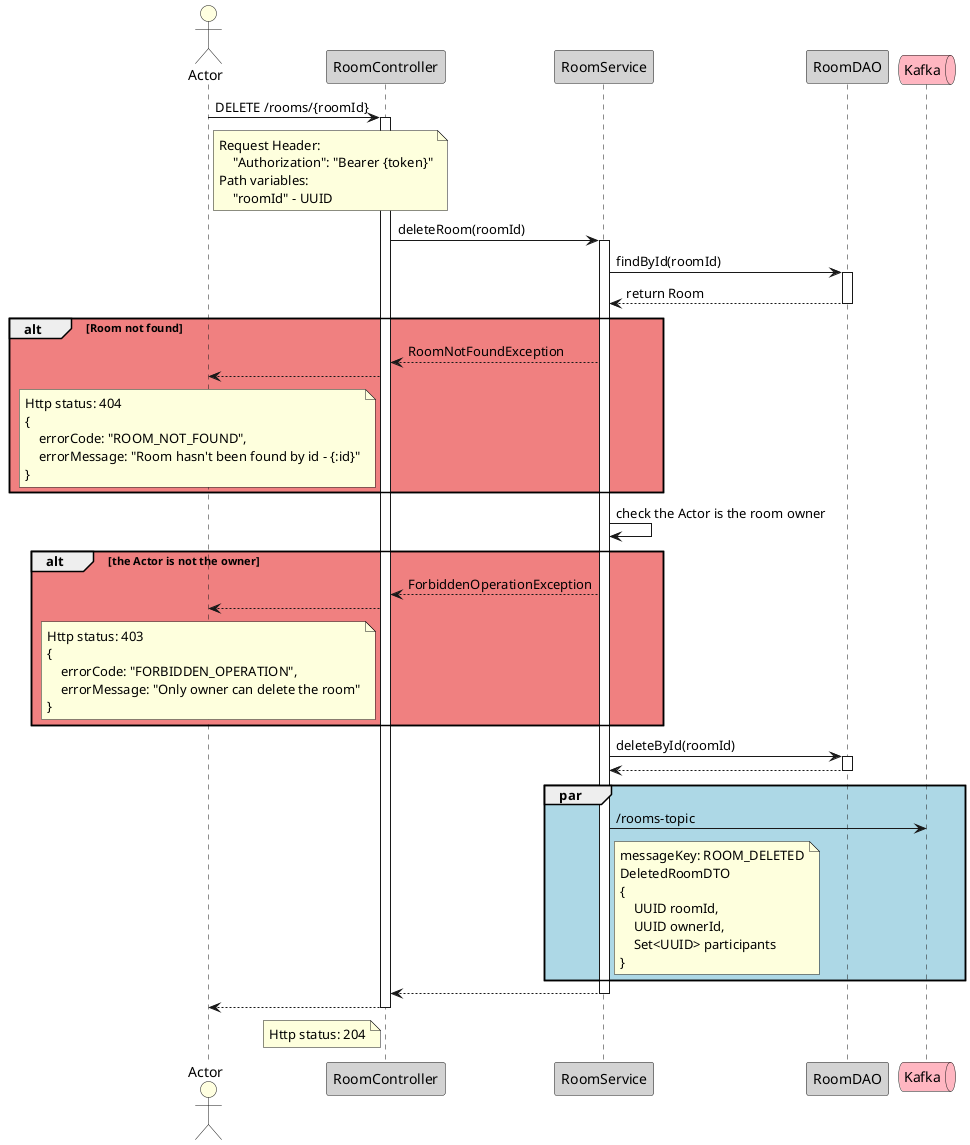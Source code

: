 @startuml

actor "Actor" as a #LightYellow
participant "RoomController" as controller #LightGray
participant "RoomService" as roomService #LightGray
participant "RoomDAO" as roomDao #LightGray
queue Kafka as kafka #LightPink

a -> controller: DELETE /rooms/{roomId}
note right a
Request Header:
    "Authorization": "Bearer {token}"
Path variables:
    "roomId" - UUID
end note
activate controller

controller -> roomService: deleteRoom(roomId)
note right controller
end note
activate roomService

roomService -> roomDao: findById(roomId)
activate roomDao

roomDao --> roomService: return Room
deactivate roomDao

alt #LightCoral Room not found
    roomService --> controller: RoomNotFoundException
    controller --> a
    note left controller
    Http status: 404
    {
        errorCode: "ROOM_NOT_FOUND",
        errorMessage: "Room hasn't been found by id - {:id}"
    }
    end note
end

roomService -> roomService: check the Actor is the room owner

alt #LightCoral the Actor is not the owner
    roomService --> controller: ForbiddenOperationException
    controller --> a
    note left controller
    Http status: 403
    {
        errorCode: "FORBIDDEN_OPERATION",
        errorMessage: "Only owner can delete the room"
    }
    end note
end

roomService -> roomDao: deleteById(roomId)
activate roomDao
roomDao --> roomService
deactivate roomDao

par #LightBlue
    roomService -> kafka: /rooms-topic
    note right roomService
    messageKey: ROOM_DELETED
    DeletedRoomDTO
    {
        UUID roomId,
        UUID ownerId,
        Set<UUID> participants
    }
    end note
end

roomService --> controller
deactivate roomService

controller --> a
note left controller
Http status: 204
end note
deactivate controller

@enduml